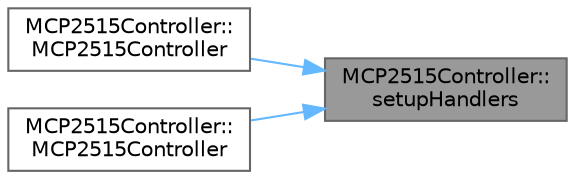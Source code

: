 digraph "MCP2515Controller::setupHandlers"
{
 // LATEX_PDF_SIZE
  bgcolor="transparent";
  edge [fontname=Helvetica,fontsize=10,labelfontname=Helvetica,labelfontsize=10];
  node [fontname=Helvetica,fontsize=10,shape=box,height=0.2,width=0.4];
  rankdir="RL";
  Node1 [id="Node000001",label="MCP2515Controller::\lsetupHandlers",height=0.2,width=0.4,color="gray40", fillcolor="grey60", style="filled", fontcolor="black",tooltip="Send a CAN message."];
  Node1 -> Node2 [id="edge1_Node000001_Node000002",dir="back",color="steelblue1",style="solid",tooltip=" "];
  Node2 [id="Node000002",label="MCP2515Controller::\lMCP2515Controller",height=0.2,width=0.4,color="grey40", fillcolor="white", style="filled",URL="$classMCP2515Controller.html#af4bec99219f1dd795c2909844ed75537",tooltip="Construct a new MCP2515Controller::MCP2515Controller object."];
  Node1 -> Node3 [id="edge2_Node000001_Node000003",dir="back",color="steelblue1",style="solid",tooltip=" "];
  Node3 [id="Node000003",label="MCP2515Controller::\lMCP2515Controller",height=0.2,width=0.4,color="grey40", fillcolor="white", style="filled",URL="$classMCP2515Controller.html#ac2faf2b46ee91ad68b0b1d57c0261e53",tooltip="Construct a new MCP2515Controller::MCP2515Controller object."];
}
